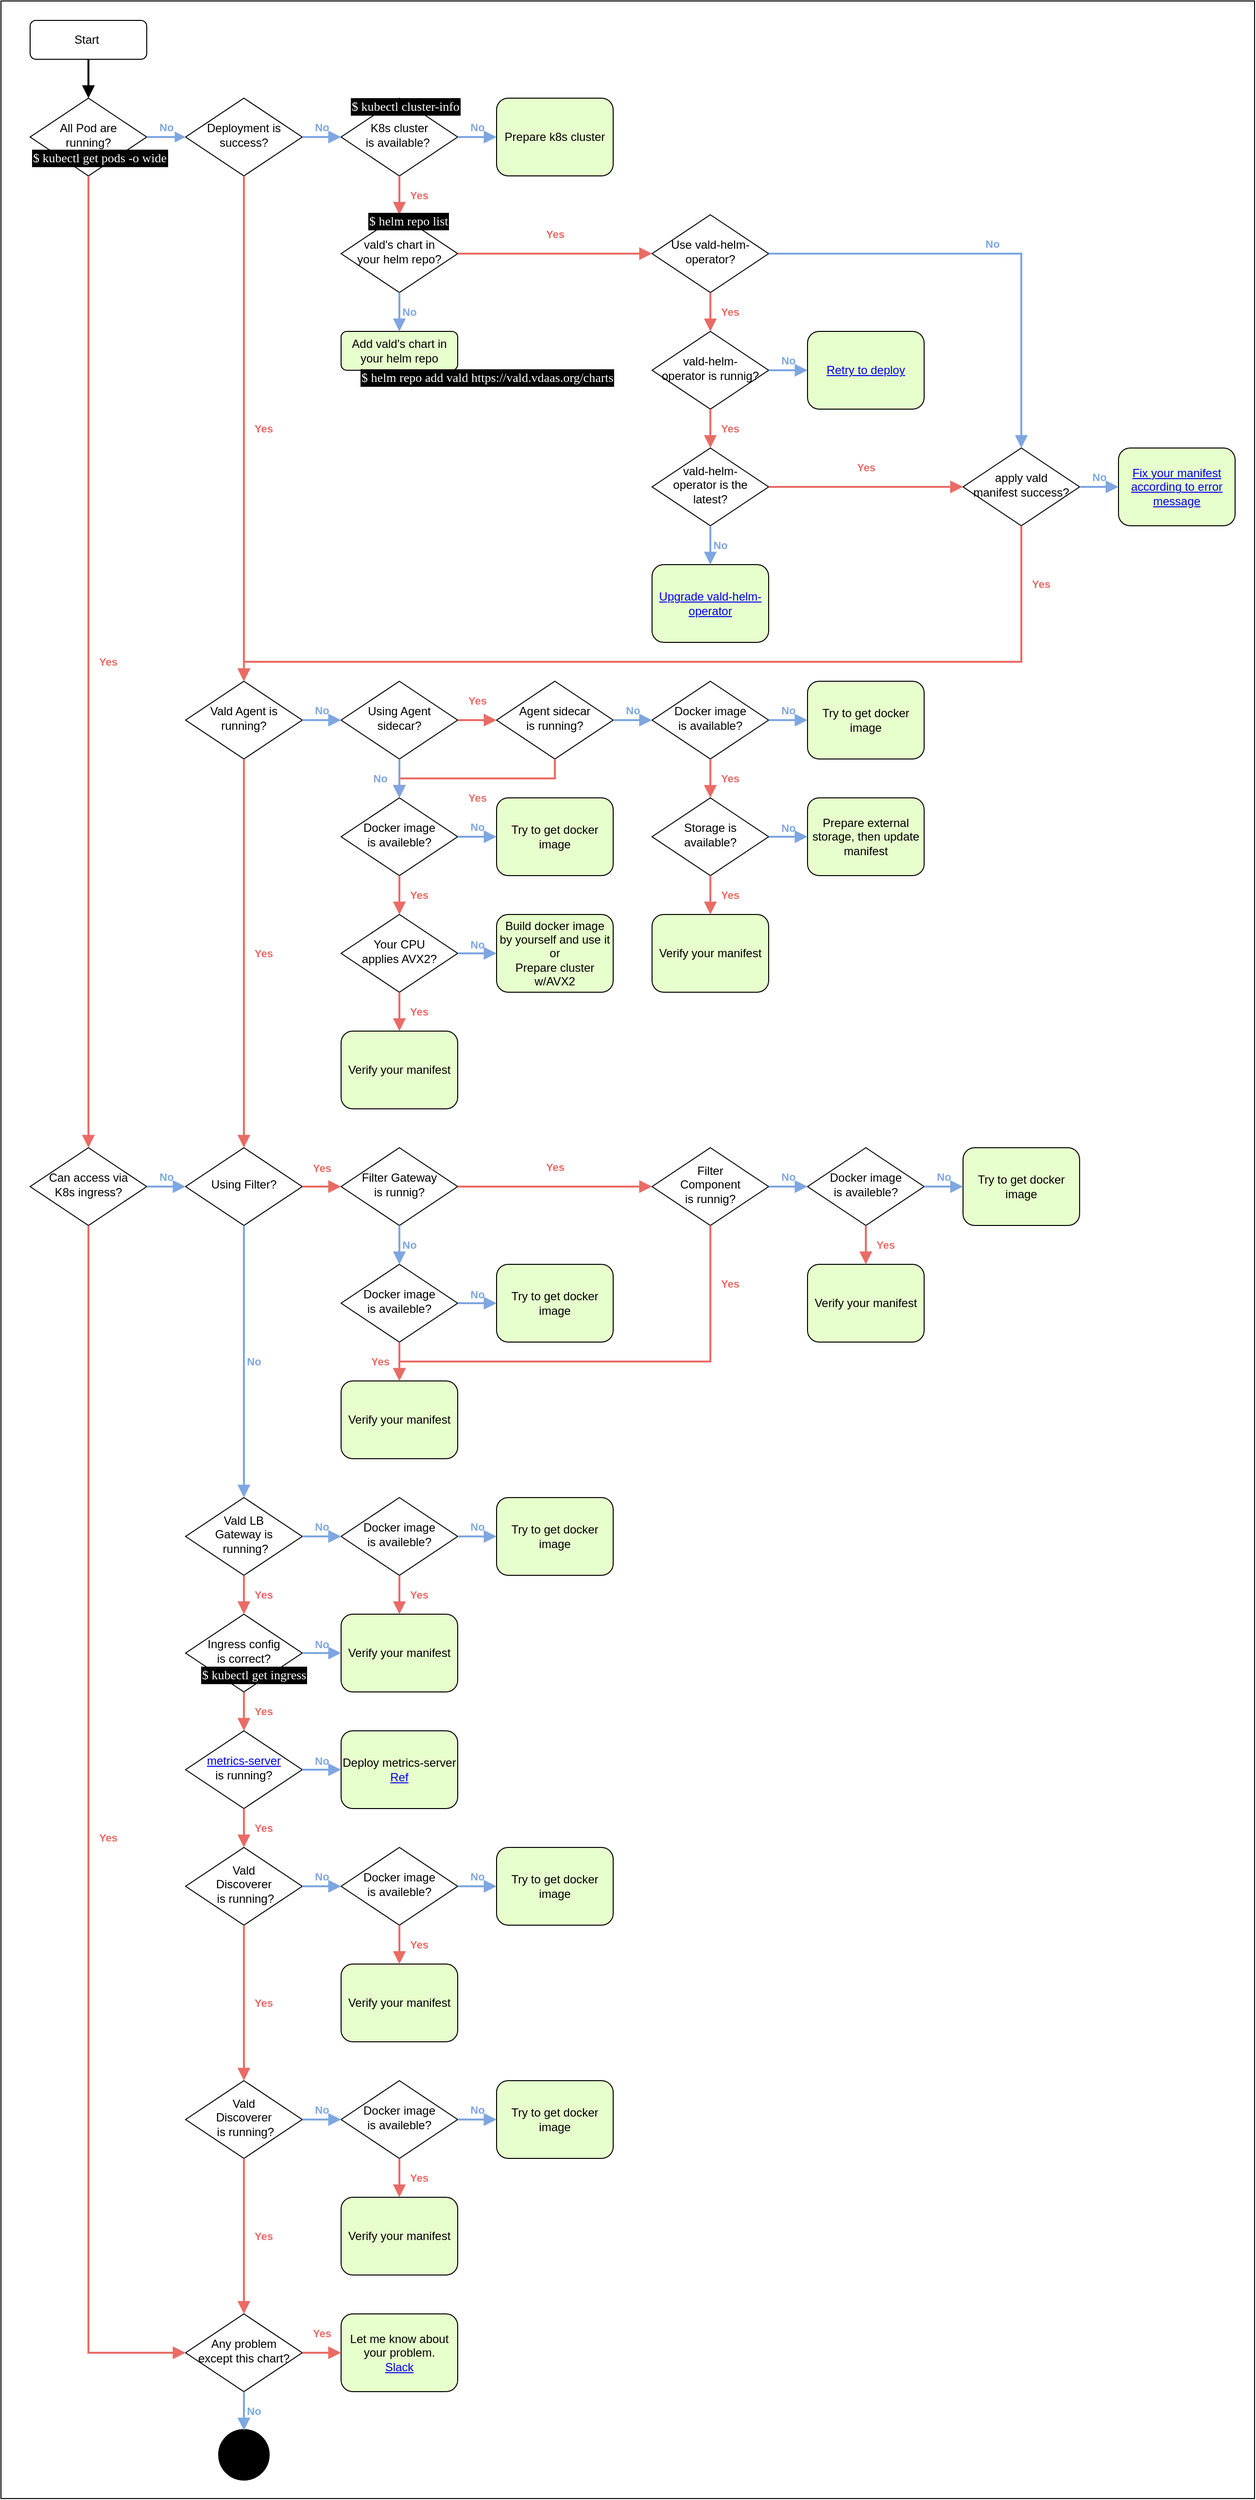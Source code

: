 <mxfile version="19.0.0" type="device"><diagram id="C5RBs43oDa-KdzZeNtuy" name="main_chart"><mxGraphModel dx="2062" dy="1286" grid="1" gridSize="10" guides="1" tooltips="1" connect="1" arrows="1" fold="1" page="1" pageScale="1" pageWidth="827" pageHeight="1169" math="0" shadow="0"><root><mxCell id="WIyWlLk6GJQsqaUBKTNV-0"/><mxCell id="WIyWlLk6GJQsqaUBKTNV-1" parent="WIyWlLk6GJQsqaUBKTNV-0"/><mxCell id="Oik3OoLT3sG9LM39edzZ-0" value="" style="rounded=0;html=1;fontColor=#FFFFFF;" parent="WIyWlLk6GJQsqaUBKTNV-1" vertex="1"><mxGeometry x="10" y="60" width="1290" height="2570" as="geometry"/></mxCell><mxCell id="WIyWlLk6GJQsqaUBKTNV-2" value="" style="rounded=0;html=1;jettySize=auto;orthogonalLoop=1;fontSize=11;endArrow=block;endFill=1;endSize=8;strokeWidth=2;shadow=0;labelBackgroundColor=none;edgeStyle=orthogonalEdgeStyle;" parent="WIyWlLk6GJQsqaUBKTNV-1" source="WIyWlLk6GJQsqaUBKTNV-3" target="WIyWlLk6GJQsqaUBKTNV-6" edge="1"><mxGeometry relative="1" as="geometry"/></mxCell><mxCell id="WIyWlLk6GJQsqaUBKTNV-3" value="Start&amp;nbsp;" style="rounded=1;whiteSpace=wrap;html=1;fontSize=12;glass=0;strokeWidth=1;shadow=0;" parent="WIyWlLk6GJQsqaUBKTNV-1" vertex="1"><mxGeometry x="40" y="80" width="120" height="40" as="geometry"/></mxCell><mxCell id="WIyWlLk6GJQsqaUBKTNV-6" value="All Pod are &lt;br&gt;running?" style="rhombus;whiteSpace=wrap;html=1;shadow=0;fontFamily=Helvetica;fontSize=12;align=center;strokeWidth=1;spacing=6;spacingTop=-4;" parent="WIyWlLk6GJQsqaUBKTNV-1" vertex="1"><mxGeometry x="40" y="160" width="120" height="80" as="geometry"/></mxCell><mxCell id="WIyWlLk6GJQsqaUBKTNV-10" value="Can access via&lt;br&gt;K8s ingress?" style="rhombus;whiteSpace=wrap;html=1;shadow=0;fontFamily=Helvetica;fontSize=12;align=center;strokeWidth=1;spacing=6;spacingTop=-4;" parent="WIyWlLk6GJQsqaUBKTNV-1" vertex="1"><mxGeometry x="40" y="1240" width="120" height="80" as="geometry"/></mxCell><mxCell id="qiz_Zf8BmUbMZTYlzi42-1" value="Deployment is success?" style="rhombus;whiteSpace=wrap;html=1;shadow=0;fontFamily=Helvetica;fontSize=12;align=center;strokeWidth=1;spacing=6;spacingTop=-4;" parent="WIyWlLk6GJQsqaUBKTNV-1" vertex="1"><mxGeometry x="200" y="160" width="120" height="80" as="geometry"/></mxCell><mxCell id="qiz_Zf8BmUbMZTYlzi42-4" value="No" style="edgeStyle=orthogonalEdgeStyle;rounded=0;html=1;jettySize=auto;orthogonalLoop=1;fontSize=11;endArrow=block;endFill=1;strokeWidth=2;shadow=0;labelBackgroundColor=none;exitX=1;exitY=0.5;exitDx=0;exitDy=0;entryX=0;entryY=0.5;entryDx=0;entryDy=0;strokeColor=#7EA6E0;fontColor=#7EA6E0;fontStyle=1" parent="WIyWlLk6GJQsqaUBKTNV-1" source="WIyWlLk6GJQsqaUBKTNV-6" target="qiz_Zf8BmUbMZTYlzi42-1" edge="1"><mxGeometry y="10" relative="1" as="geometry"><mxPoint as="offset"/><mxPoint x="170" y="330" as="sourcePoint"/><mxPoint x="200" y="210" as="targetPoint"/><Array as="points"/></mxGeometry></mxCell><mxCell id="qiz_Zf8BmUbMZTYlzi42-5" value="K8s cluster&lt;br&gt;is available?&amp;nbsp;" style="rhombus;whiteSpace=wrap;html=1;shadow=0;fontFamily=Helvetica;fontSize=12;align=center;strokeWidth=1;spacing=6;spacingTop=-4;" parent="WIyWlLk6GJQsqaUBKTNV-1" vertex="1"><mxGeometry x="360" y="160" width="120" height="80" as="geometry"/></mxCell><mxCell id="qiz_Zf8BmUbMZTYlzi42-6" value="No" style="edgeStyle=orthogonalEdgeStyle;rounded=0;html=1;jettySize=auto;orthogonalLoop=1;fontSize=11;endArrow=block;endFill=1;endSize=8;strokeWidth=2;shadow=0;labelBackgroundColor=none;exitX=1;exitY=0.5;exitDx=0;exitDy=0;strokeColor=#7EA6E0;fontStyle=1;fontColor=#7EA6E0;entryX=0;entryY=0.5;entryDx=0;entryDy=0;" parent="WIyWlLk6GJQsqaUBKTNV-1" source="qiz_Zf8BmUbMZTYlzi42-1" target="qiz_Zf8BmUbMZTYlzi42-5" edge="1"><mxGeometry y="10" relative="1" as="geometry"><mxPoint as="offset"/><mxPoint x="330" y="90" as="sourcePoint"/><mxPoint x="500" y="100" as="targetPoint"/></mxGeometry></mxCell><mxCell id="qiz_Zf8BmUbMZTYlzi42-7" value="No" style="edgeStyle=orthogonalEdgeStyle;rounded=0;html=1;jettySize=auto;orthogonalLoop=1;fontSize=11;endArrow=block;endFill=1;endSize=8;strokeWidth=2;shadow=0;labelBackgroundColor=none;exitX=1;exitY=0.5;exitDx=0;exitDy=0;entryX=0;entryY=0.5;entryDx=0;entryDy=0;strokeColor=#7EA6E0;fontStyle=1;fontColor=#7EA6E0;" parent="WIyWlLk6GJQsqaUBKTNV-1" source="qiz_Zf8BmUbMZTYlzi42-5" target="qiz_Zf8BmUbMZTYlzi42-8" edge="1"><mxGeometry y="10" relative="1" as="geometry"><mxPoint as="offset"/><mxPoint x="330" y="220" as="sourcePoint"/><mxPoint x="520" y="210" as="targetPoint"/></mxGeometry></mxCell><mxCell id="qiz_Zf8BmUbMZTYlzi42-8" value="Prepare k8s cluster" style="rounded=1;whiteSpace=wrap;html=1;fontSize=12;glass=0;strokeWidth=1;shadow=0;fillColor=#E6FFCC;" parent="WIyWlLk6GJQsqaUBKTNV-1" vertex="1"><mxGeometry x="520" y="160" width="120" height="80" as="geometry"/></mxCell><mxCell id="qiz_Zf8BmUbMZTYlzi42-11" value="vald's chart in&lt;br&gt;your helm repo?" style="rhombus;whiteSpace=wrap;html=1;shadow=0;fontFamily=Helvetica;fontSize=12;align=center;strokeWidth=1;spacing=6;spacingTop=-4;" parent="WIyWlLk6GJQsqaUBKTNV-1" vertex="1"><mxGeometry x="360" y="280" width="120" height="80" as="geometry"/></mxCell><mxCell id="qiz_Zf8BmUbMZTYlzi42-12" value="Yes" style="rounded=0;html=1;jettySize=auto;orthogonalLoop=1;fontSize=11;endArrow=block;endFill=1;endSize=8;strokeWidth=2;shadow=0;labelBackgroundColor=none;edgeStyle=orthogonalEdgeStyle;fontStyle=1;fontColor=#EA6B66;strokeColor=#EA6B66;exitX=0.5;exitY=1;exitDx=0;exitDy=0;entryX=0.5;entryY=0;entryDx=0;entryDy=0;" parent="WIyWlLk6GJQsqaUBKTNV-1" source="qiz_Zf8BmUbMZTYlzi42-5" target="qiz_Zf8BmUbMZTYlzi42-11" edge="1"><mxGeometry y="20" relative="1" as="geometry"><mxPoint as="offset"/><mxPoint x="110" y="260" as="sourcePoint"/><mxPoint x="110" y="300" as="targetPoint"/></mxGeometry></mxCell><mxCell id="qiz_Zf8BmUbMZTYlzi42-13" value="Add vald's chart in your helm repo" style="rounded=1;whiteSpace=wrap;html=1;fontSize=12;glass=0;strokeWidth=1;shadow=0;fillColor=#E6FFCC;" parent="WIyWlLk6GJQsqaUBKTNV-1" vertex="1"><mxGeometry x="360" y="400" width="120" height="40" as="geometry"/></mxCell><mxCell id="qiz_Zf8BmUbMZTYlzi42-14" value="No" style="edgeStyle=orthogonalEdgeStyle;rounded=0;html=1;jettySize=auto;orthogonalLoop=1;fontSize=11;endArrow=block;endFill=1;endSize=8;strokeWidth=2;shadow=0;labelBackgroundColor=none;exitX=0.5;exitY=1;exitDx=0;exitDy=0;entryX=0.5;entryY=0;entryDx=0;entryDy=0;strokeColor=#7EA6E0;fontStyle=1;fontColor=#7EA6E0;" parent="WIyWlLk6GJQsqaUBKTNV-1" source="qiz_Zf8BmUbMZTYlzi42-11" target="qiz_Zf8BmUbMZTYlzi42-13" edge="1"><mxGeometry y="10" relative="1" as="geometry"><mxPoint as="offset"/><mxPoint x="490" y="220" as="sourcePoint"/><mxPoint x="530" y="220" as="targetPoint"/></mxGeometry></mxCell><mxCell id="qiz_Zf8BmUbMZTYlzi42-18" value="$ kubectl cluster-info" style="shape=image;verticalAlign=bottom;verticalLabelPosition=middle;labelBackgroundColor=#000000;imageAspect=0;aspect=fixed;image=https://cdn1.iconfinder.com/data/icons/ionicons-sharp-vol-2/512/terminal-sharp-128.png;fontFamily=Lucida Console;fontColor=#FFFFFF;fillColor=#000000;align=left;labelPosition=right;labelBorderColor=default;textDirection=ltr;fontSize=13;html=1;" parent="WIyWlLk6GJQsqaUBKTNV-1" vertex="1"><mxGeometry x="350" y="162" width="18" height="18" as="geometry"/></mxCell><mxCell id="qiz_Zf8BmUbMZTYlzi42-19" value="$ helm repo list" style="shape=image;verticalAlign=bottom;verticalLabelPosition=middle;labelBackgroundColor=#000000;imageAspect=0;aspect=fixed;image=https://cdn1.iconfinder.com/data/icons/ionicons-sharp-vol-2/512/terminal-sharp-128.png;fontFamily=Lucida Console;fontColor=#FFFFFF;fillColor=#000000;align=left;labelPosition=right;labelBorderColor=default;textDirection=ltr;fontSize=13;html=1;" parent="WIyWlLk6GJQsqaUBKTNV-1" vertex="1"><mxGeometry x="368" y="280" width="18" height="18" as="geometry"/></mxCell><mxCell id="qiz_Zf8BmUbMZTYlzi42-20" value="$ helm repo add vald https://vald.vdaas.org/charts" style="shape=image;verticalAlign=bottom;verticalLabelPosition=middle;labelBackgroundColor=#000000;imageAspect=0;aspect=fixed;image=https://cdn1.iconfinder.com/data/icons/ionicons-sharp-vol-2/512/terminal-sharp-128.png;fontFamily=Lucida Console;fontColor=#FFFFFF;fillColor=#000000;align=left;labelPosition=right;labelBorderColor=default;textDirection=ltr;fontSize=13;html=1;" parent="WIyWlLk6GJQsqaUBKTNV-1" vertex="1"><mxGeometry x="360" y="441" width="18" height="18" as="geometry"/></mxCell><mxCell id="qiz_Zf8BmUbMZTYlzi42-21" value="Use vald-helm-operator?" style="rhombus;whiteSpace=wrap;html=1;shadow=0;fontFamily=Helvetica;fontSize=12;align=center;strokeWidth=1;spacing=6;spacingTop=-4;" parent="WIyWlLk6GJQsqaUBKTNV-1" vertex="1"><mxGeometry x="680" y="280" width="120" height="80" as="geometry"/></mxCell><mxCell id="qiz_Zf8BmUbMZTYlzi42-22" value="Yes" style="rounded=0;html=1;jettySize=auto;orthogonalLoop=1;fontSize=11;endArrow=block;endFill=1;endSize=8;strokeWidth=2;shadow=0;labelBackgroundColor=none;edgeStyle=orthogonalEdgeStyle;fontStyle=1;fontColor=#EA6B66;strokeColor=#EA6B66;exitX=1;exitY=0.5;exitDx=0;exitDy=0;entryX=0;entryY=0.5;entryDx=0;entryDy=0;" parent="WIyWlLk6GJQsqaUBKTNV-1" source="qiz_Zf8BmUbMZTYlzi42-11" target="qiz_Zf8BmUbMZTYlzi42-21" edge="1"><mxGeometry y="20" relative="1" as="geometry"><mxPoint as="offset"/><mxPoint x="430" y="260" as="sourcePoint"/><mxPoint x="430" y="300" as="targetPoint"/></mxGeometry></mxCell><mxCell id="qiz_Zf8BmUbMZTYlzi42-23" value="apply vald &lt;br&gt;manifest success?" style="rhombus;whiteSpace=wrap;html=1;shadow=0;fontFamily=Helvetica;fontSize=12;align=center;strokeWidth=1;spacing=6;spacingTop=-4;" parent="WIyWlLk6GJQsqaUBKTNV-1" vertex="1"><mxGeometry x="1000" y="520" width="120" height="80" as="geometry"/></mxCell><mxCell id="qiz_Zf8BmUbMZTYlzi42-24" value="&lt;a href=&quot;https://github.com/vdaas/vald/tree/master/charts/vald#vald&quot;&gt;Fix your manifest according to error message&lt;/a&gt;" style="rounded=1;whiteSpace=wrap;html=1;fontSize=12;glass=0;strokeWidth=1;shadow=0;fillColor=#E6FFCC;" parent="WIyWlLk6GJQsqaUBKTNV-1" vertex="1"><mxGeometry x="1160" y="520" width="120" height="80" as="geometry"/></mxCell><mxCell id="qiz_Zf8BmUbMZTYlzi42-25" value="vald-helm-&lt;br&gt;operator is runnig?" style="rhombus;whiteSpace=wrap;html=1;shadow=0;fontFamily=Helvetica;fontSize=12;align=center;strokeWidth=1;spacing=6;spacingTop=-4;" parent="WIyWlLk6GJQsqaUBKTNV-1" vertex="1"><mxGeometry x="680" y="400" width="120" height="80" as="geometry"/></mxCell><mxCell id="qiz_Zf8BmUbMZTYlzi42-27" value="vald-helm-&lt;br&gt;operator is the latest?" style="rhombus;whiteSpace=wrap;html=1;shadow=0;fontFamily=Helvetica;fontSize=12;align=center;strokeWidth=1;spacing=6;spacingTop=-4;" parent="WIyWlLk6GJQsqaUBKTNV-1" vertex="1"><mxGeometry x="680" y="520" width="120" height="80" as="geometry"/></mxCell><mxCell id="qiz_Zf8BmUbMZTYlzi42-29" value="Yes" style="rounded=0;html=1;jettySize=auto;orthogonalLoop=1;fontSize=11;endArrow=block;endFill=1;endSize=8;strokeWidth=2;shadow=0;labelBackgroundColor=none;edgeStyle=orthogonalEdgeStyle;fontStyle=1;fontColor=#EA6B66;strokeColor=#EA6B66;exitX=0.5;exitY=1;exitDx=0;exitDy=0;entryX=0.5;entryY=0;entryDx=0;entryDy=0;" parent="WIyWlLk6GJQsqaUBKTNV-1" source="qiz_Zf8BmUbMZTYlzi42-21" target="qiz_Zf8BmUbMZTYlzi42-25" edge="1"><mxGeometry y="20" relative="1" as="geometry"><mxPoint as="offset"/><mxPoint x="1240" y="290" as="sourcePoint"/><mxPoint x="690" y="330" as="targetPoint"/></mxGeometry></mxCell><mxCell id="qiz_Zf8BmUbMZTYlzi42-30" value="Yes" style="rounded=0;html=1;jettySize=auto;orthogonalLoop=1;fontSize=11;endArrow=block;endFill=1;endSize=8;strokeWidth=2;shadow=0;labelBackgroundColor=none;edgeStyle=orthogonalEdgeStyle;fontStyle=1;fontColor=#EA6B66;strokeColor=#EA6B66;exitX=0.5;exitY=1;exitDx=0;exitDy=0;" parent="WIyWlLk6GJQsqaUBKTNV-1" source="qiz_Zf8BmUbMZTYlzi42-25" target="qiz_Zf8BmUbMZTYlzi42-27" edge="1"><mxGeometry y="20" relative="1" as="geometry"><mxPoint as="offset"/><mxPoint x="750" y="370" as="sourcePoint"/><mxPoint x="750" y="410" as="targetPoint"/></mxGeometry></mxCell><mxCell id="qiz_Zf8BmUbMZTYlzi42-31" value="No" style="edgeStyle=orthogonalEdgeStyle;rounded=0;html=1;jettySize=auto;orthogonalLoop=1;fontSize=11;endArrow=block;endFill=1;endSize=8;strokeWidth=2;shadow=0;labelBackgroundColor=none;strokeColor=#7EA6E0;fontStyle=1;fontColor=#7EA6E0;exitX=1;exitY=0.5;exitDx=0;exitDy=0;" parent="WIyWlLk6GJQsqaUBKTNV-1" source="qiz_Zf8BmUbMZTYlzi42-21" target="qiz_Zf8BmUbMZTYlzi42-23" edge="1"><mxGeometry y="10" relative="1" as="geometry"><mxPoint as="offset"/><mxPoint x="1260" y="290" as="sourcePoint"/><mxPoint x="370" y="330" as="targetPoint"/></mxGeometry></mxCell><mxCell id="qiz_Zf8BmUbMZTYlzi42-34" value="No" style="edgeStyle=orthogonalEdgeStyle;rounded=0;html=1;jettySize=auto;orthogonalLoop=1;fontSize=11;endArrow=block;endFill=1;endSize=8;strokeWidth=2;shadow=0;labelBackgroundColor=none;exitX=1;exitY=0.5;exitDx=0;exitDy=0;strokeColor=#7EA6E0;fontStyle=1;fontColor=#7EA6E0;entryX=0;entryY=0.5;entryDx=0;entryDy=0;" parent="WIyWlLk6GJQsqaUBKTNV-1" source="qiz_Zf8BmUbMZTYlzi42-23" target="qiz_Zf8BmUbMZTYlzi42-24" edge="1"><mxGeometry y="10" relative="1" as="geometry"><mxPoint as="offset"/><mxPoint x="1270" y="440" as="sourcePoint"/><mxPoint x="1310" y="440" as="targetPoint"/></mxGeometry></mxCell><mxCell id="qiz_Zf8BmUbMZTYlzi42-35" value="&lt;a href=&quot;https://github.com/vdaas/vald/tree/master/charts/vald-helm-operator#install&quot;&gt;Retry to deploy&lt;/a&gt;" style="rounded=1;whiteSpace=wrap;html=1;fontSize=12;glass=0;strokeWidth=1;shadow=0;fillColor=#E6FFCC;" parent="WIyWlLk6GJQsqaUBKTNV-1" vertex="1"><mxGeometry x="840" y="400" width="120" height="80" as="geometry"/></mxCell><mxCell id="qiz_Zf8BmUbMZTYlzi42-36" value="No" style="edgeStyle=orthogonalEdgeStyle;rounded=0;html=1;jettySize=auto;orthogonalLoop=1;fontSize=11;endArrow=block;endFill=1;endSize=8;strokeWidth=2;shadow=0;labelBackgroundColor=none;exitX=1;exitY=0.5;exitDx=0;exitDy=0;strokeColor=#7EA6E0;fontStyle=1;fontColor=#7EA6E0;entryX=0;entryY=0.5;entryDx=0;entryDy=0;" parent="WIyWlLk6GJQsqaUBKTNV-1" source="qiz_Zf8BmUbMZTYlzi42-25" target="qiz_Zf8BmUbMZTYlzi42-35" edge="1"><mxGeometry y="10" relative="1" as="geometry"><mxPoint as="offset"/><mxPoint x="810" y="330" as="sourcePoint"/><mxPoint x="840" y="440" as="targetPoint"/></mxGeometry></mxCell><mxCell id="qiz_Zf8BmUbMZTYlzi42-37" value="&lt;a href=&quot;https://github.com/vdaas/vald/tree/master/charts/vald-helm-operator#upgrading-the-version&quot;&gt;Upgrade vald-helm-operator&lt;/a&gt;" style="rounded=1;whiteSpace=wrap;html=1;fontSize=12;glass=0;strokeWidth=1;shadow=0;fillColor=#E6FFCC;" parent="WIyWlLk6GJQsqaUBKTNV-1" vertex="1"><mxGeometry x="680" y="640" width="120" height="80" as="geometry"/></mxCell><mxCell id="qiz_Zf8BmUbMZTYlzi42-38" value="No" style="edgeStyle=orthogonalEdgeStyle;rounded=0;html=1;jettySize=auto;orthogonalLoop=1;fontSize=11;endArrow=block;endFill=1;endSize=8;strokeWidth=2;shadow=0;labelBackgroundColor=none;exitX=0.5;exitY=1;exitDx=0;exitDy=0;strokeColor=#7EA6E0;fontStyle=1;fontColor=#7EA6E0;entryX=0.5;entryY=0;entryDx=0;entryDy=0;" parent="WIyWlLk6GJQsqaUBKTNV-1" source="qiz_Zf8BmUbMZTYlzi42-27" target="qiz_Zf8BmUbMZTYlzi42-37" edge="1"><mxGeometry y="10" relative="1" as="geometry"><mxPoint as="offset"/><mxPoint x="810" y="450" as="sourcePoint"/><mxPoint x="850" y="450" as="targetPoint"/></mxGeometry></mxCell><mxCell id="qiz_Zf8BmUbMZTYlzi42-40" value="Yes" style="rounded=0;html=1;jettySize=auto;orthogonalLoop=1;fontSize=11;endArrow=block;endFill=1;endSize=8;strokeWidth=2;shadow=0;labelBackgroundColor=none;edgeStyle=orthogonalEdgeStyle;fontStyle=1;fontColor=#EA6B66;strokeColor=#EA6B66;exitX=1;exitY=0.5;exitDx=0;exitDy=0;entryX=0;entryY=0.5;entryDx=0;entryDy=0;" parent="WIyWlLk6GJQsqaUBKTNV-1" source="qiz_Zf8BmUbMZTYlzi42-27" target="qiz_Zf8BmUbMZTYlzi42-23" edge="1"><mxGeometry y="20" relative="1" as="geometry"><mxPoint as="offset"/><mxPoint x="750" y="490" as="sourcePoint"/><mxPoint x="750" y="530.0" as="targetPoint"/></mxGeometry></mxCell><mxCell id="qiz_Zf8BmUbMZTYlzi42-41" value="Vald Agent is running?" style="rhombus;whiteSpace=wrap;html=1;shadow=0;fontFamily=Helvetica;fontSize=12;align=center;strokeWidth=1;spacing=6;spacingTop=-4;" parent="WIyWlLk6GJQsqaUBKTNV-1" vertex="1"><mxGeometry x="200" y="760" width="120" height="80" as="geometry"/></mxCell><mxCell id="qiz_Zf8BmUbMZTYlzi42-42" value="Yes" style="rounded=0;html=1;jettySize=auto;orthogonalLoop=1;fontSize=11;endArrow=block;endFill=1;endSize=8;strokeWidth=2;shadow=0;labelBackgroundColor=none;edgeStyle=orthogonalEdgeStyle;fontStyle=1;fontColor=#EA6B66;strokeColor=#EA6B66;exitX=0.5;exitY=1;exitDx=0;exitDy=0;entryX=0.5;entryY=0;entryDx=0;entryDy=0;" parent="WIyWlLk6GJQsqaUBKTNV-1" source="qiz_Zf8BmUbMZTYlzi42-1" target="qiz_Zf8BmUbMZTYlzi42-41" edge="1"><mxGeometry y="20" relative="1" as="geometry"><mxPoint as="offset"/><mxPoint x="430" y="250" as="sourcePoint"/><mxPoint x="430" y="290" as="targetPoint"/></mxGeometry></mxCell><mxCell id="qiz_Zf8BmUbMZTYlzi42-43" value="Using Agent sidecar?" style="rhombus;whiteSpace=wrap;html=1;shadow=0;fontFamily=Helvetica;fontSize=12;align=center;strokeWidth=1;spacing=6;spacingTop=-4;" parent="WIyWlLk6GJQsqaUBKTNV-1" vertex="1"><mxGeometry x="360" y="760" width="120" height="80" as="geometry"/></mxCell><mxCell id="qiz_Zf8BmUbMZTYlzi42-44" value="Agent sidecar&lt;br&gt;is running?" style="rhombus;whiteSpace=wrap;html=1;shadow=0;fontFamily=Helvetica;fontSize=12;align=center;strokeWidth=1;spacing=6;spacingTop=-4;" parent="WIyWlLk6GJQsqaUBKTNV-1" vertex="1"><mxGeometry x="520" y="760" width="120" height="80" as="geometry"/></mxCell><mxCell id="qiz_Zf8BmUbMZTYlzi42-45" value="Docker image&lt;br&gt;is available?" style="rhombus;whiteSpace=wrap;html=1;shadow=0;fontFamily=Helvetica;fontSize=12;align=center;strokeWidth=1;spacing=6;spacingTop=-4;" parent="WIyWlLk6GJQsqaUBKTNV-1" vertex="1"><mxGeometry x="680" y="760" width="120" height="80" as="geometry"/></mxCell><mxCell id="qiz_Zf8BmUbMZTYlzi42-46" value="Storage is available?" style="rhombus;whiteSpace=wrap;html=1;shadow=0;fontFamily=Helvetica;fontSize=12;align=center;strokeWidth=1;spacing=6;spacingTop=-4;" parent="WIyWlLk6GJQsqaUBKTNV-1" vertex="1"><mxGeometry x="680" y="880" width="120" height="80" as="geometry"/></mxCell><mxCell id="qiz_Zf8BmUbMZTYlzi42-47" value="Prepare external storage, then update manifest" style="rounded=1;whiteSpace=wrap;html=1;fontSize=12;glass=0;strokeWidth=1;shadow=0;fillColor=#E6FFCC;" parent="WIyWlLk6GJQsqaUBKTNV-1" vertex="1"><mxGeometry x="840" y="880" width="120" height="80" as="geometry"/></mxCell><mxCell id="qiz_Zf8BmUbMZTYlzi42-48" value="Verify your manifest" style="rounded=1;whiteSpace=wrap;html=1;fontSize=12;glass=0;strokeWidth=1;shadow=0;fillColor=#E6FFCC;" parent="WIyWlLk6GJQsqaUBKTNV-1" vertex="1"><mxGeometry x="680" y="1000" width="120" height="80" as="geometry"/></mxCell><mxCell id="qiz_Zf8BmUbMZTYlzi42-49" value="Yes" style="rounded=0;html=1;jettySize=auto;orthogonalLoop=1;fontSize=11;endArrow=block;endFill=1;endSize=8;strokeWidth=2;shadow=0;labelBackgroundColor=none;edgeStyle=orthogonalEdgeStyle;fontStyle=1;fontColor=#EA6B66;strokeColor=#EA6B66;exitX=1;exitY=0.5;exitDx=0;exitDy=0;entryX=0;entryY=0.5;entryDx=0;entryDy=0;" parent="WIyWlLk6GJQsqaUBKTNV-1" source="qiz_Zf8BmUbMZTYlzi42-43" target="qiz_Zf8BmUbMZTYlzi42-44" edge="1"><mxGeometry y="20" relative="1" as="geometry"><mxPoint as="offset"/><mxPoint x="810" y="610" as="sourcePoint"/><mxPoint x="1010" y="610" as="targetPoint"/></mxGeometry></mxCell><mxCell id="qiz_Zf8BmUbMZTYlzi42-51" value="No" style="edgeStyle=orthogonalEdgeStyle;rounded=0;html=1;jettySize=auto;orthogonalLoop=1;fontSize=11;endArrow=block;endFill=1;endSize=8;strokeWidth=2;shadow=0;labelBackgroundColor=none;exitX=1;exitY=0.5;exitDx=0;exitDy=0;strokeColor=#7EA6E0;fontStyle=1;fontColor=#7EA6E0;" parent="WIyWlLk6GJQsqaUBKTNV-1" source="qiz_Zf8BmUbMZTYlzi42-41" target="qiz_Zf8BmUbMZTYlzi42-43" edge="1"><mxGeometry y="10" relative="1" as="geometry"><mxPoint as="offset"/><mxPoint x="1130" y="610" as="sourcePoint"/><mxPoint x="1170" y="610" as="targetPoint"/></mxGeometry></mxCell><mxCell id="qiz_Zf8BmUbMZTYlzi42-52" value="Docker image&lt;br&gt;is availeble?" style="rhombus;whiteSpace=wrap;html=1;shadow=0;fontFamily=Helvetica;fontSize=12;align=center;strokeWidth=1;spacing=6;spacingTop=-4;" parent="WIyWlLk6GJQsqaUBKTNV-1" vertex="1"><mxGeometry x="360" y="880" width="120" height="80" as="geometry"/></mxCell><mxCell id="qiz_Zf8BmUbMZTYlzi42-53" value="Try to get docker image" style="rounded=1;whiteSpace=wrap;html=1;fontSize=12;glass=0;strokeWidth=1;shadow=0;fillColor=#E6FFCC;" parent="WIyWlLk6GJQsqaUBKTNV-1" vertex="1"><mxGeometry x="840" y="760" width="120" height="80" as="geometry"/></mxCell><mxCell id="qiz_Zf8BmUbMZTYlzi42-54" value="Try to get docker image" style="rounded=1;whiteSpace=wrap;html=1;fontSize=12;glass=0;strokeWidth=1;shadow=0;fillColor=#E6FFCC;" parent="WIyWlLk6GJQsqaUBKTNV-1" vertex="1"><mxGeometry x="520" y="880" width="120" height="80" as="geometry"/></mxCell><mxCell id="qiz_Zf8BmUbMZTYlzi42-55" value="No" style="edgeStyle=orthogonalEdgeStyle;rounded=0;html=1;jettySize=auto;orthogonalLoop=1;fontSize=11;endArrow=block;endFill=1;endSize=8;strokeWidth=2;shadow=0;labelBackgroundColor=none;exitX=1;exitY=0.5;exitDx=0;exitDy=0;strokeColor=#7EA6E0;fontStyle=1;fontColor=#7EA6E0;" parent="WIyWlLk6GJQsqaUBKTNV-1" source="qiz_Zf8BmUbMZTYlzi42-44" target="qiz_Zf8BmUbMZTYlzi42-45" edge="1"><mxGeometry y="10" relative="1" as="geometry"><mxPoint as="offset"/><mxPoint x="330" y="810.0" as="sourcePoint"/><mxPoint x="370" y="810.0" as="targetPoint"/></mxGeometry></mxCell><mxCell id="qiz_Zf8BmUbMZTYlzi42-56" value="No" style="edgeStyle=orthogonalEdgeStyle;rounded=0;html=1;jettySize=auto;orthogonalLoop=1;fontSize=11;endArrow=block;endFill=1;endSize=8;strokeWidth=2;shadow=0;labelBackgroundColor=none;exitX=1;exitY=0.5;exitDx=0;exitDy=0;strokeColor=#7EA6E0;fontStyle=1;fontColor=#7EA6E0;entryX=0;entryY=0.5;entryDx=0;entryDy=0;" parent="WIyWlLk6GJQsqaUBKTNV-1" source="qiz_Zf8BmUbMZTYlzi42-45" target="qiz_Zf8BmUbMZTYlzi42-53" edge="1"><mxGeometry y="10" relative="1" as="geometry"><mxPoint as="offset"/><mxPoint x="650" y="810.0" as="sourcePoint"/><mxPoint x="690" y="810.0" as="targetPoint"/></mxGeometry></mxCell><mxCell id="qiz_Zf8BmUbMZTYlzi42-57" value="Yes" style="rounded=0;html=1;jettySize=auto;orthogonalLoop=1;fontSize=11;endArrow=block;endFill=1;endSize=8;strokeWidth=2;shadow=0;labelBackgroundColor=none;edgeStyle=orthogonalEdgeStyle;fontStyle=1;fontColor=#EA6B66;strokeColor=#EA6B66;exitX=0.5;exitY=1;exitDx=0;exitDy=0;entryX=0.5;entryY=0;entryDx=0;entryDy=0;" parent="WIyWlLk6GJQsqaUBKTNV-1" source="qiz_Zf8BmUbMZTYlzi42-45" target="qiz_Zf8BmUbMZTYlzi42-46" edge="1"><mxGeometry y="20" relative="1" as="geometry"><mxPoint as="offset"/><mxPoint x="750" y="530" as="sourcePoint"/><mxPoint x="750" y="570" as="targetPoint"/></mxGeometry></mxCell><mxCell id="qiz_Zf8BmUbMZTYlzi42-58" value="No" style="edgeStyle=orthogonalEdgeStyle;rounded=0;html=1;jettySize=auto;orthogonalLoop=1;fontSize=11;endArrow=block;endFill=1;endSize=8;strokeWidth=2;shadow=0;labelBackgroundColor=none;exitX=1;exitY=0.5;exitDx=0;exitDy=0;strokeColor=#7EA6E0;fontStyle=1;fontColor=#7EA6E0;" parent="WIyWlLk6GJQsqaUBKTNV-1" source="qiz_Zf8BmUbMZTYlzi42-46" edge="1"><mxGeometry y="10" relative="1" as="geometry"><mxPoint as="offset"/><mxPoint x="810" y="810.0" as="sourcePoint"/><mxPoint x="840" y="920" as="targetPoint"/></mxGeometry></mxCell><mxCell id="qiz_Zf8BmUbMZTYlzi42-59" value="Yes" style="rounded=0;html=1;jettySize=auto;orthogonalLoop=1;fontSize=11;endArrow=block;endFill=1;endSize=8;strokeWidth=2;shadow=0;labelBackgroundColor=none;edgeStyle=orthogonalEdgeStyle;fontStyle=1;fontColor=#EA6B66;strokeColor=#EA6B66;exitX=0.5;exitY=1;exitDx=0;exitDy=0;entryX=0.5;entryY=0;entryDx=0;entryDy=0;" parent="WIyWlLk6GJQsqaUBKTNV-1" source="qiz_Zf8BmUbMZTYlzi42-46" target="qiz_Zf8BmUbMZTYlzi42-48" edge="1"><mxGeometry y="20" relative="1" as="geometry"><mxPoint as="offset"/><mxPoint x="750" y="850.0" as="sourcePoint"/><mxPoint x="750" y="890.0" as="targetPoint"/></mxGeometry></mxCell><mxCell id="qiz_Zf8BmUbMZTYlzi42-60" value="Yes" style="rounded=0;html=1;jettySize=auto;orthogonalLoop=1;fontSize=11;endArrow=block;endFill=1;endSize=8;strokeWidth=2;shadow=0;labelBackgroundColor=none;edgeStyle=orthogonalEdgeStyle;fontStyle=1;fontColor=#EA6B66;strokeColor=#EA6B66;exitX=0.5;exitY=1;exitDx=0;exitDy=0;entryX=0.5;entryY=0;entryDx=0;entryDy=0;" parent="WIyWlLk6GJQsqaUBKTNV-1" source="qiz_Zf8BmUbMZTYlzi42-44" target="qiz_Zf8BmUbMZTYlzi42-52" edge="1"><mxGeometry y="20" relative="1" as="geometry"><mxPoint as="offset"/><mxPoint x="490" y="810.0" as="sourcePoint"/><mxPoint x="530" y="810.0" as="targetPoint"/></mxGeometry></mxCell><mxCell id="qiz_Zf8BmUbMZTYlzi42-62" value="No" style="edgeStyle=orthogonalEdgeStyle;rounded=0;html=1;jettySize=auto;orthogonalLoop=1;fontSize=11;endArrow=block;endFill=1;endSize=8;strokeWidth=2;shadow=0;labelBackgroundColor=none;exitX=0.5;exitY=1;exitDx=0;exitDy=0;strokeColor=#7EA6E0;fontStyle=1;fontColor=#7EA6E0;entryX=0.5;entryY=0;entryDx=0;entryDy=0;" parent="WIyWlLk6GJQsqaUBKTNV-1" source="qiz_Zf8BmUbMZTYlzi42-43" target="qiz_Zf8BmUbMZTYlzi42-52" edge="1"><mxGeometry y="-20" relative="1" as="geometry"><mxPoint as="offset"/><mxPoint x="330" y="810.0" as="sourcePoint"/><mxPoint x="370" y="810.0" as="targetPoint"/></mxGeometry></mxCell><mxCell id="qiz_Zf8BmUbMZTYlzi42-63" value="No" style="edgeStyle=orthogonalEdgeStyle;rounded=0;html=1;jettySize=auto;orthogonalLoop=1;fontSize=11;endArrow=block;endFill=1;endSize=8;strokeWidth=2;shadow=0;labelBackgroundColor=none;strokeColor=#7EA6E0;fontStyle=1;fontColor=#7EA6E0;entryX=0;entryY=0.5;entryDx=0;entryDy=0;" parent="WIyWlLk6GJQsqaUBKTNV-1" source="qiz_Zf8BmUbMZTYlzi42-52" target="qiz_Zf8BmUbMZTYlzi42-54" edge="1"><mxGeometry y="10" relative="1" as="geometry"><mxPoint as="offset"/><mxPoint x="650" y="810.0" as="sourcePoint"/><mxPoint x="690" y="810.0" as="targetPoint"/></mxGeometry></mxCell><mxCell id="qiz_Zf8BmUbMZTYlzi42-64" value="Yes" style="rounded=0;html=1;jettySize=auto;orthogonalLoop=1;fontSize=11;endArrow=block;endFill=1;endSize=8;strokeWidth=2;shadow=0;labelBackgroundColor=none;edgeStyle=orthogonalEdgeStyle;fontStyle=1;fontColor=#EA6B66;strokeColor=#EA6B66;exitX=0.5;exitY=1;exitDx=0;exitDy=0;" parent="WIyWlLk6GJQsqaUBKTNV-1" source="qiz_Zf8BmUbMZTYlzi42-52" edge="1"><mxGeometry y="20" relative="1" as="geometry"><mxPoint as="offset"/><mxPoint x="590" y="850.0" as="sourcePoint"/><mxPoint x="420" y="1000" as="targetPoint"/></mxGeometry></mxCell><mxCell id="qiz_Zf8BmUbMZTYlzi42-65" value="Your CPU&lt;br&gt;applies AVX2?" style="rhombus;whiteSpace=wrap;html=1;shadow=0;fontFamily=Helvetica;fontSize=12;align=center;strokeWidth=1;spacing=6;spacingTop=-4;" parent="WIyWlLk6GJQsqaUBKTNV-1" vertex="1"><mxGeometry x="360" y="1000" width="120" height="80" as="geometry"/></mxCell><mxCell id="qiz_Zf8BmUbMZTYlzi42-66" value="Build docker image by yourself and use it&lt;br&gt;or&lt;br&gt;Prepare cluster w/AVX2" style="rounded=1;whiteSpace=wrap;html=1;fontSize=12;glass=0;strokeWidth=1;shadow=0;fillColor=#E6FFCC;" parent="WIyWlLk6GJQsqaUBKTNV-1" vertex="1"><mxGeometry x="520" y="1000" width="120" height="80" as="geometry"/></mxCell><mxCell id="qiz_Zf8BmUbMZTYlzi42-67" value="No" style="edgeStyle=orthogonalEdgeStyle;rounded=0;html=1;jettySize=auto;orthogonalLoop=1;fontSize=11;endArrow=block;endFill=1;endSize=8;strokeWidth=2;shadow=0;labelBackgroundColor=none;strokeColor=#7EA6E0;fontStyle=1;fontColor=#7EA6E0;exitX=1;exitY=0.5;exitDx=0;exitDy=0;" parent="WIyWlLk6GJQsqaUBKTNV-1" source="qiz_Zf8BmUbMZTYlzi42-65" edge="1"><mxGeometry y="10" relative="1" as="geometry"><mxPoint as="offset"/><mxPoint x="490" y="930.0" as="sourcePoint"/><mxPoint x="520" y="1040" as="targetPoint"/></mxGeometry></mxCell><mxCell id="qiz_Zf8BmUbMZTYlzi42-68" value="Yes" style="rounded=0;html=1;jettySize=auto;orthogonalLoop=1;fontSize=11;endArrow=block;endFill=1;endSize=8;strokeWidth=2;shadow=0;labelBackgroundColor=none;edgeStyle=orthogonalEdgeStyle;fontStyle=1;fontColor=#EA6B66;strokeColor=#EA6B66;exitX=0.5;exitY=1;exitDx=0;exitDy=0;entryX=0.5;entryY=0;entryDx=0;entryDy=0;" parent="WIyWlLk6GJQsqaUBKTNV-1" source="qiz_Zf8BmUbMZTYlzi42-65" target="qiz_Zf8BmUbMZTYlzi42-69" edge="1"><mxGeometry y="20" relative="1" as="geometry"><mxPoint as="offset"/><mxPoint x="430" y="970.0" as="sourcePoint"/><mxPoint x="420" y="1120" as="targetPoint"/></mxGeometry></mxCell><mxCell id="qiz_Zf8BmUbMZTYlzi42-69" value="Verify your manifest" style="rounded=1;whiteSpace=wrap;html=1;fontSize=12;glass=0;strokeWidth=1;shadow=0;fillColor=#E6FFCC;" parent="WIyWlLk6GJQsqaUBKTNV-1" vertex="1"><mxGeometry x="360" y="1120" width="120" height="80" as="geometry"/></mxCell><mxCell id="qiz_Zf8BmUbMZTYlzi42-70" value="Using Filter?" style="rhombus;whiteSpace=wrap;html=1;shadow=0;fontFamily=Helvetica;fontSize=12;align=center;strokeWidth=1;spacing=6;spacingTop=-4;" parent="WIyWlLk6GJQsqaUBKTNV-1" vertex="1"><mxGeometry x="200" y="1240" width="120" height="80" as="geometry"/></mxCell><mxCell id="qiz_Zf8BmUbMZTYlzi42-71" value="Yes" style="rounded=0;html=1;jettySize=auto;orthogonalLoop=1;fontSize=11;endArrow=block;endFill=1;endSize=8;strokeWidth=2;shadow=0;labelBackgroundColor=none;edgeStyle=orthogonalEdgeStyle;fontStyle=1;fontColor=#EA6B66;strokeColor=#EA6B66;exitX=0.5;exitY=1;exitDx=0;exitDy=0;entryX=0.5;entryY=0;entryDx=0;entryDy=0;" parent="WIyWlLk6GJQsqaUBKTNV-1" source="qiz_Zf8BmUbMZTYlzi42-41" target="qiz_Zf8BmUbMZTYlzi42-70" edge="1"><mxGeometry y="20" relative="1" as="geometry"><mxPoint as="offset"/><mxPoint x="270" y="290" as="sourcePoint"/><mxPoint x="270" y="770" as="targetPoint"/></mxGeometry></mxCell><mxCell id="qiz_Zf8BmUbMZTYlzi42-72" value="Filter Gateway&lt;br&gt;is runnig?" style="rhombus;whiteSpace=wrap;html=1;shadow=0;fontFamily=Helvetica;fontSize=12;align=center;strokeWidth=1;spacing=6;spacingTop=-4;" parent="WIyWlLk6GJQsqaUBKTNV-1" vertex="1"><mxGeometry x="360" y="1240" width="120" height="80" as="geometry"/></mxCell><mxCell id="qiz_Zf8BmUbMZTYlzi42-73" value="Docker image&lt;br&gt;is availeble?" style="rhombus;whiteSpace=wrap;html=1;shadow=0;fontFamily=Helvetica;fontSize=12;align=center;strokeWidth=1;spacing=6;spacingTop=-4;" parent="WIyWlLk6GJQsqaUBKTNV-1" vertex="1"><mxGeometry x="360" y="1360" width="120" height="80" as="geometry"/></mxCell><mxCell id="qiz_Zf8BmUbMZTYlzi42-74" value="Verify your manifest" style="rounded=1;whiteSpace=wrap;html=1;fontSize=12;glass=0;strokeWidth=1;shadow=0;fillColor=#E6FFCC;" parent="WIyWlLk6GJQsqaUBKTNV-1" vertex="1"><mxGeometry x="360" y="1480" width="120" height="80" as="geometry"/></mxCell><mxCell id="qiz_Zf8BmUbMZTYlzi42-76" value="Yes" style="rounded=0;html=1;jettySize=auto;orthogonalLoop=1;fontSize=11;endArrow=block;endFill=1;endSize=8;strokeWidth=2;shadow=0;labelBackgroundColor=none;edgeStyle=orthogonalEdgeStyle;fontStyle=1;fontColor=#EA6B66;strokeColor=#EA6B66;exitX=1;exitY=0.5;exitDx=0;exitDy=0;entryX=0;entryY=0.5;entryDx=0;entryDy=0;" parent="WIyWlLk6GJQsqaUBKTNV-1" source="qiz_Zf8BmUbMZTYlzi42-72" target="qiz_Zf8BmUbMZTYlzi42-83" edge="1"><mxGeometry y="20" relative="1" as="geometry"><mxPoint as="offset"/><mxPoint x="810" y="650" as="sourcePoint"/><mxPoint x="520" y="1280" as="targetPoint"/></mxGeometry></mxCell><mxCell id="qiz_Zf8BmUbMZTYlzi42-78" value="Vald LB&lt;br&gt;Gateway is&lt;br&gt;&amp;nbsp;running?" style="rhombus;whiteSpace=wrap;html=1;shadow=0;fontFamily=Helvetica;fontSize=12;align=center;strokeWidth=1;spacing=6;spacingTop=-4;" parent="WIyWlLk6GJQsqaUBKTNV-1" vertex="1"><mxGeometry x="200" y="1600" width="120" height="80" as="geometry"/></mxCell><mxCell id="qiz_Zf8BmUbMZTYlzi42-79" value="Yes" style="rounded=0;html=1;jettySize=auto;orthogonalLoop=1;fontSize=11;endArrow=block;endFill=1;endSize=8;strokeWidth=2;shadow=0;labelBackgroundColor=none;edgeStyle=orthogonalEdgeStyle;fontStyle=1;fontColor=#EA6B66;strokeColor=#EA6B66;exitX=1;exitY=0.5;exitDx=0;exitDy=0;" parent="WIyWlLk6GJQsqaUBKTNV-1" source="qiz_Zf8BmUbMZTYlzi42-70" edge="1"><mxGeometry y="20" relative="1" as="geometry"><mxPoint as="offset"/><mxPoint x="490" y="1290" as="sourcePoint"/><mxPoint x="360" y="1280" as="targetPoint"/></mxGeometry></mxCell><mxCell id="qiz_Zf8BmUbMZTYlzi42-82" value="No" style="edgeStyle=orthogonalEdgeStyle;rounded=0;html=1;jettySize=auto;orthogonalLoop=1;fontSize=11;endArrow=block;endFill=1;endSize=8;strokeWidth=2;shadow=0;labelBackgroundColor=none;strokeColor=#7EA6E0;fontStyle=1;fontColor=#7EA6E0;exitX=0.5;exitY=1;exitDx=0;exitDy=0;entryX=0.5;entryY=0;entryDx=0;entryDy=0;" parent="WIyWlLk6GJQsqaUBKTNV-1" source="qiz_Zf8BmUbMZTYlzi42-72" target="qiz_Zf8BmUbMZTYlzi42-73" edge="1"><mxGeometry y="10" relative="1" as="geometry"><mxPoint as="offset"/><mxPoint x="490" y="1090" as="sourcePoint"/><mxPoint x="420" y="1360" as="targetPoint"/></mxGeometry></mxCell><mxCell id="qiz_Zf8BmUbMZTYlzi42-83" value="Filter&lt;br&gt;Component&lt;br&gt;is runnig?" style="rhombus;whiteSpace=wrap;html=1;shadow=0;fontFamily=Helvetica;fontSize=12;align=center;strokeWidth=1;spacing=6;spacingTop=-4;" parent="WIyWlLk6GJQsqaUBKTNV-1" vertex="1"><mxGeometry x="680" y="1240" width="120" height="80" as="geometry"/></mxCell><mxCell id="qiz_Zf8BmUbMZTYlzi42-84" value="Try to get docker image" style="rounded=1;whiteSpace=wrap;html=1;fontSize=12;glass=0;strokeWidth=1;shadow=0;fillColor=#E6FFCC;" parent="WIyWlLk6GJQsqaUBKTNV-1" vertex="1"><mxGeometry x="520" y="1360" width="120" height="80" as="geometry"/></mxCell><mxCell id="qiz_Zf8BmUbMZTYlzi42-85" value="No" style="edgeStyle=orthogonalEdgeStyle;rounded=0;html=1;jettySize=auto;orthogonalLoop=1;fontSize=11;endArrow=block;endFill=1;endSize=8;strokeWidth=2;shadow=0;labelBackgroundColor=none;strokeColor=#7EA6E0;fontStyle=1;fontColor=#7EA6E0;exitX=1;exitY=0.5;exitDx=0;exitDy=0;" parent="WIyWlLk6GJQsqaUBKTNV-1" source="qiz_Zf8BmUbMZTYlzi42-73" edge="1"><mxGeometry y="10" relative="1" as="geometry"><mxPoint as="offset"/><mxPoint x="490" y="1090" as="sourcePoint"/><mxPoint x="520" y="1400" as="targetPoint"/></mxGeometry></mxCell><mxCell id="qiz_Zf8BmUbMZTYlzi42-86" value="Yes" style="rounded=0;html=1;jettySize=auto;orthogonalLoop=1;fontSize=11;endArrow=block;endFill=1;endSize=8;strokeWidth=2;shadow=0;labelBackgroundColor=none;edgeStyle=orthogonalEdgeStyle;fontStyle=1;fontColor=#EA6B66;strokeColor=#EA6B66;exitX=0.5;exitY=1;exitDx=0;exitDy=0;entryX=0.5;entryY=0;entryDx=0;entryDy=0;" parent="WIyWlLk6GJQsqaUBKTNV-1" source="qiz_Zf8BmUbMZTYlzi42-73" target="qiz_Zf8BmUbMZTYlzi42-74" edge="1"><mxGeometry y="-20" relative="1" as="geometry"><mxPoint as="offset"/><mxPoint x="430" y="1130" as="sourcePoint"/><mxPoint x="430" y="1170" as="targetPoint"/></mxGeometry></mxCell><mxCell id="qiz_Zf8BmUbMZTYlzi42-87" value="Docker image&lt;br&gt;is availeble?" style="rhombus;whiteSpace=wrap;html=1;shadow=0;fontFamily=Helvetica;fontSize=12;align=center;strokeWidth=1;spacing=6;spacingTop=-4;" parent="WIyWlLk6GJQsqaUBKTNV-1" vertex="1"><mxGeometry x="840" y="1240" width="120" height="80" as="geometry"/></mxCell><mxCell id="qiz_Zf8BmUbMZTYlzi42-88" value="Yes" style="rounded=0;html=1;jettySize=auto;orthogonalLoop=1;fontSize=11;endArrow=block;endFill=1;endSize=8;strokeWidth=2;shadow=0;labelBackgroundColor=none;edgeStyle=orthogonalEdgeStyle;fontStyle=1;fontColor=#EA6B66;strokeColor=#EA6B66;exitX=0.5;exitY=1;exitDx=0;exitDy=0;entryX=0.5;entryY=0;entryDx=0;entryDy=0;" parent="WIyWlLk6GJQsqaUBKTNV-1" source="qiz_Zf8BmUbMZTYlzi42-83" target="qiz_Zf8BmUbMZTYlzi42-74" edge="1"><mxGeometry x="-0.75" y="20" relative="1" as="geometry"><mxPoint as="offset"/><mxPoint x="490" y="1290" as="sourcePoint"/><mxPoint x="690" y="1290" as="targetPoint"/><Array as="points"><mxPoint x="740" y="1460"/><mxPoint x="420" y="1460"/></Array></mxGeometry></mxCell><mxCell id="qiz_Zf8BmUbMZTYlzi42-90" value="No" style="edgeStyle=orthogonalEdgeStyle;rounded=0;html=1;jettySize=auto;orthogonalLoop=1;fontSize=11;endArrow=block;endFill=1;endSize=8;strokeWidth=2;shadow=0;labelBackgroundColor=none;strokeColor=#7EA6E0;fontStyle=1;fontColor=#7EA6E0;exitX=1;exitY=0.5;exitDx=0;exitDy=0;entryX=0;entryY=0.5;entryDx=0;entryDy=0;" parent="WIyWlLk6GJQsqaUBKTNV-1" source="qiz_Zf8BmUbMZTYlzi42-83" target="qiz_Zf8BmUbMZTYlzi42-87" edge="1"><mxGeometry y="10" relative="1" as="geometry"><mxPoint as="offset"/><mxPoint x="490" y="1050" as="sourcePoint"/><mxPoint x="530" y="1050" as="targetPoint"/></mxGeometry></mxCell><mxCell id="qiz_Zf8BmUbMZTYlzi42-91" value="Try to get docker image" style="rounded=1;whiteSpace=wrap;html=1;fontSize=12;glass=0;strokeWidth=1;shadow=0;fillColor=#E6FFCC;" parent="WIyWlLk6GJQsqaUBKTNV-1" vertex="1"><mxGeometry x="1000" y="1240" width="120" height="80" as="geometry"/></mxCell><mxCell id="qiz_Zf8BmUbMZTYlzi42-92" value="Verify your manifest" style="rounded=1;whiteSpace=wrap;html=1;fontSize=12;glass=0;strokeWidth=1;shadow=0;fillColor=#E6FFCC;" parent="WIyWlLk6GJQsqaUBKTNV-1" vertex="1"><mxGeometry x="840" y="1360" width="120" height="80" as="geometry"/></mxCell><mxCell id="qiz_Zf8BmUbMZTYlzi42-93" value="No" style="edgeStyle=orthogonalEdgeStyle;rounded=0;html=1;jettySize=auto;orthogonalLoop=1;fontSize=11;endArrow=block;endFill=1;endSize=8;strokeWidth=2;shadow=0;labelBackgroundColor=none;strokeColor=#7EA6E0;fontStyle=1;fontColor=#7EA6E0;exitX=1;exitY=0.5;exitDx=0;exitDy=0;" parent="WIyWlLk6GJQsqaUBKTNV-1" source="qiz_Zf8BmUbMZTYlzi42-87" target="qiz_Zf8BmUbMZTYlzi42-91" edge="1"><mxGeometry y="10" relative="1" as="geometry"><mxPoint as="offset"/><mxPoint x="810" y="1290" as="sourcePoint"/><mxPoint x="850" y="1290" as="targetPoint"/></mxGeometry></mxCell><mxCell id="qiz_Zf8BmUbMZTYlzi42-94" value="Yes" style="rounded=0;html=1;jettySize=auto;orthogonalLoop=1;fontSize=11;endArrow=block;endFill=1;endSize=8;strokeWidth=2;shadow=0;labelBackgroundColor=none;edgeStyle=orthogonalEdgeStyle;fontStyle=1;fontColor=#EA6B66;strokeColor=#EA6B66;exitX=0.5;exitY=1;exitDx=0;exitDy=0;entryX=0.5;entryY=0;entryDx=0;entryDy=0;" parent="WIyWlLk6GJQsqaUBKTNV-1" source="qiz_Zf8BmUbMZTYlzi42-87" target="qiz_Zf8BmUbMZTYlzi42-92" edge="1"><mxGeometry y="20" relative="1" as="geometry"><mxPoint as="offset"/><mxPoint x="490" y="1290" as="sourcePoint"/><mxPoint x="690" y="1290" as="targetPoint"/></mxGeometry></mxCell><mxCell id="qiz_Zf8BmUbMZTYlzi42-95" value="No" style="edgeStyle=orthogonalEdgeStyle;rounded=0;html=1;jettySize=auto;orthogonalLoop=1;fontSize=11;endArrow=block;endFill=1;endSize=8;strokeWidth=2;shadow=0;labelBackgroundColor=none;strokeColor=#7EA6E0;fontStyle=1;fontColor=#7EA6E0;exitX=0.5;exitY=1;exitDx=0;exitDy=0;" parent="WIyWlLk6GJQsqaUBKTNV-1" source="qiz_Zf8BmUbMZTYlzi42-70" target="qiz_Zf8BmUbMZTYlzi42-78" edge="1"><mxGeometry y="10" relative="1" as="geometry"><mxPoint as="offset"/><mxPoint x="430" y="1330" as="sourcePoint"/><mxPoint x="430" y="1370" as="targetPoint"/></mxGeometry></mxCell><mxCell id="qiz_Zf8BmUbMZTYlzi42-96" value="No" style="edgeStyle=orthogonalEdgeStyle;rounded=0;html=1;jettySize=auto;orthogonalLoop=1;fontSize=11;endArrow=block;endFill=1;endSize=8;strokeWidth=2;shadow=0;labelBackgroundColor=none;strokeColor=#7EA6E0;fontStyle=1;fontColor=#7EA6E0;exitX=1;exitY=0.5;exitDx=0;exitDy=0;entryX=0;entryY=0.5;entryDx=0;entryDy=0;" parent="WIyWlLk6GJQsqaUBKTNV-1" source="WIyWlLk6GJQsqaUBKTNV-10" target="qiz_Zf8BmUbMZTYlzi42-70" edge="1"><mxGeometry y="10" relative="1" as="geometry"><mxPoint as="offset"/><mxPoint x="270" y="1330" as="sourcePoint"/><mxPoint x="270" y="1610" as="targetPoint"/></mxGeometry></mxCell><mxCell id="qiz_Zf8BmUbMZTYlzi42-97" value="Ingress config&lt;br&gt;is correct?" style="rhombus;whiteSpace=wrap;html=1;shadow=0;fontFamily=Helvetica;fontSize=12;align=center;strokeWidth=1;spacing=6;spacingTop=-4;" parent="WIyWlLk6GJQsqaUBKTNV-1" vertex="1"><mxGeometry x="200" y="1720" width="120" height="80" as="geometry"/></mxCell><mxCell id="qiz_Zf8BmUbMZTYlzi42-98" value="Docker image&lt;br&gt;is availeble?" style="rhombus;whiteSpace=wrap;html=1;shadow=0;fontFamily=Helvetica;fontSize=12;align=center;strokeWidth=1;spacing=6;spacingTop=-4;" parent="WIyWlLk6GJQsqaUBKTNV-1" vertex="1"><mxGeometry x="360" y="1600" width="120" height="80" as="geometry"/></mxCell><mxCell id="qiz_Zf8BmUbMZTYlzi42-99" value="Verify your manifest" style="rounded=1;whiteSpace=wrap;html=1;fontSize=12;glass=0;strokeWidth=1;shadow=0;fillColor=#E6FFCC;" parent="WIyWlLk6GJQsqaUBKTNV-1" vertex="1"><mxGeometry x="360" y="1720" width="120" height="80" as="geometry"/></mxCell><mxCell id="qiz_Zf8BmUbMZTYlzi42-100" value="Try to get docker image" style="rounded=1;whiteSpace=wrap;html=1;fontSize=12;glass=0;strokeWidth=1;shadow=0;fillColor=#E6FFCC;" parent="WIyWlLk6GJQsqaUBKTNV-1" vertex="1"><mxGeometry x="520" y="1600" width="120" height="80" as="geometry"/></mxCell><mxCell id="qiz_Zf8BmUbMZTYlzi42-101" value="No" style="edgeStyle=orthogonalEdgeStyle;rounded=0;html=1;jettySize=auto;orthogonalLoop=1;fontSize=11;endArrow=block;endFill=1;endSize=8;strokeWidth=2;shadow=0;labelBackgroundColor=none;strokeColor=#7EA6E0;fontStyle=1;fontColor=#7EA6E0;exitX=1;exitY=0.5;exitDx=0;exitDy=0;entryX=0;entryY=0.5;entryDx=0;entryDy=0;" parent="WIyWlLk6GJQsqaUBKTNV-1" source="qiz_Zf8BmUbMZTYlzi42-78" target="qiz_Zf8BmUbMZTYlzi42-98" edge="1"><mxGeometry y="10" relative="1" as="geometry"><mxPoint as="offset"/><mxPoint x="270" y="1330" as="sourcePoint"/><mxPoint x="270" y="1610" as="targetPoint"/></mxGeometry></mxCell><mxCell id="qiz_Zf8BmUbMZTYlzi42-103" value="Yes" style="rounded=0;html=1;jettySize=auto;orthogonalLoop=1;fontSize=11;endArrow=block;endFill=1;endSize=8;strokeWidth=2;shadow=0;labelBackgroundColor=none;edgeStyle=orthogonalEdgeStyle;fontStyle=1;fontColor=#EA6B66;strokeColor=#EA6B66;exitX=0.5;exitY=1;exitDx=0;exitDy=0;entryX=0.5;entryY=0;entryDx=0;entryDy=0;" parent="WIyWlLk6GJQsqaUBKTNV-1" source="qiz_Zf8BmUbMZTYlzi42-78" target="qiz_Zf8BmUbMZTYlzi42-97" edge="1"><mxGeometry y="20" relative="1" as="geometry"><mxPoint as="offset"/><mxPoint x="910" y="1330" as="sourcePoint"/><mxPoint x="910" y="1370" as="targetPoint"/></mxGeometry></mxCell><mxCell id="qiz_Zf8BmUbMZTYlzi42-104" value="No" style="edgeStyle=orthogonalEdgeStyle;rounded=0;html=1;jettySize=auto;orthogonalLoop=1;fontSize=11;endArrow=block;endFill=1;endSize=8;strokeWidth=2;shadow=0;labelBackgroundColor=none;strokeColor=#7EA6E0;fontStyle=1;fontColor=#7EA6E0;exitX=1;exitY=0.5;exitDx=0;exitDy=0;" parent="WIyWlLk6GJQsqaUBKTNV-1" source="qiz_Zf8BmUbMZTYlzi42-97" edge="1"><mxGeometry y="10" relative="1" as="geometry"><mxPoint as="offset"/><mxPoint x="970" y="1290" as="sourcePoint"/><mxPoint x="360" y="1760" as="targetPoint"/></mxGeometry></mxCell><mxCell id="qiz_Zf8BmUbMZTYlzi42-105" value="No" style="edgeStyle=orthogonalEdgeStyle;rounded=0;html=1;jettySize=auto;orthogonalLoop=1;fontSize=11;endArrow=block;endFill=1;endSize=8;strokeWidth=2;shadow=0;labelBackgroundColor=none;strokeColor=#7EA6E0;fontStyle=1;fontColor=#7EA6E0;exitX=1;exitY=0.5;exitDx=0;exitDy=0;entryX=0;entryY=0.5;entryDx=0;entryDy=0;" parent="WIyWlLk6GJQsqaUBKTNV-1" source="qiz_Zf8BmUbMZTYlzi42-98" target="qiz_Zf8BmUbMZTYlzi42-100" edge="1"><mxGeometry y="10" relative="1" as="geometry"><mxPoint as="offset"/><mxPoint x="980" y="1300" as="sourcePoint"/><mxPoint x="520" y="1640" as="targetPoint"/></mxGeometry></mxCell><mxCell id="qiz_Zf8BmUbMZTYlzi42-106" value="Yes" style="rounded=0;html=1;jettySize=auto;orthogonalLoop=1;fontSize=11;endArrow=block;endFill=1;endSize=8;strokeWidth=2;shadow=0;labelBackgroundColor=none;edgeStyle=orthogonalEdgeStyle;fontStyle=1;fontColor=#EA6B66;strokeColor=#EA6B66;exitX=0.5;exitY=1;exitDx=0;exitDy=0;entryX=0.5;entryY=0;entryDx=0;entryDy=0;" parent="WIyWlLk6GJQsqaUBKTNV-1" source="qiz_Zf8BmUbMZTYlzi42-98" target="qiz_Zf8BmUbMZTYlzi42-99" edge="1"><mxGeometry y="20" relative="1" as="geometry"><mxPoint as="offset"/><mxPoint x="910" y="1330" as="sourcePoint"/><mxPoint x="910" y="1370" as="targetPoint"/></mxGeometry></mxCell><mxCell id="qiz_Zf8BmUbMZTYlzi42-107" value="Vald&lt;br&gt;Discoverer&lt;br&gt;&amp;nbsp;is running?" style="rhombus;whiteSpace=wrap;html=1;shadow=0;fontFamily=Helvetica;fontSize=12;align=center;strokeWidth=1;spacing=6;spacingTop=-4;" parent="WIyWlLk6GJQsqaUBKTNV-1" vertex="1"><mxGeometry x="200" y="1960" width="120" height="80" as="geometry"/></mxCell><mxCell id="qiz_Zf8BmUbMZTYlzi42-109" value="Docker image&lt;br&gt;is availeble?" style="rhombus;whiteSpace=wrap;html=1;shadow=0;fontFamily=Helvetica;fontSize=12;align=center;strokeWidth=1;spacing=6;spacingTop=-4;" parent="WIyWlLk6GJQsqaUBKTNV-1" vertex="1"><mxGeometry x="360" y="1960" width="120" height="80" as="geometry"/></mxCell><mxCell id="qiz_Zf8BmUbMZTYlzi42-111" value="Try to get docker image" style="rounded=1;whiteSpace=wrap;html=1;fontSize=12;glass=0;strokeWidth=1;shadow=0;fillColor=#E6FFCC;" parent="WIyWlLk6GJQsqaUBKTNV-1" vertex="1"><mxGeometry x="520" y="1960" width="120" height="80" as="geometry"/></mxCell><mxCell id="qiz_Zf8BmUbMZTYlzi42-112" value="No" style="edgeStyle=orthogonalEdgeStyle;rounded=0;html=1;jettySize=auto;orthogonalLoop=1;fontSize=11;endArrow=block;endFill=1;endSize=8;strokeWidth=2;shadow=0;labelBackgroundColor=none;strokeColor=#7EA6E0;fontStyle=1;fontColor=#7EA6E0;exitX=1;exitY=0.5;exitDx=0;exitDy=0;" parent="WIyWlLk6GJQsqaUBKTNV-1" source="qiz_Zf8BmUbMZTYlzi42-107" target="qiz_Zf8BmUbMZTYlzi42-109" edge="1"><mxGeometry y="10" relative="1" as="geometry"><mxPoint as="offset"/><mxPoint x="490" y="1980" as="sourcePoint"/><mxPoint x="500" y="1910" as="targetPoint"/></mxGeometry></mxCell><mxCell id="qiz_Zf8BmUbMZTYlzi42-115" value="No" style="edgeStyle=orthogonalEdgeStyle;rounded=0;html=1;jettySize=auto;orthogonalLoop=1;fontSize=11;endArrow=block;endFill=1;endSize=8;strokeWidth=2;shadow=0;labelBackgroundColor=none;strokeColor=#7EA6E0;fontStyle=1;fontColor=#7EA6E0;exitX=1;exitY=0.5;exitDx=0;exitDy=0;entryX=0;entryY=0.5;entryDx=0;entryDy=0;" parent="WIyWlLk6GJQsqaUBKTNV-1" source="qiz_Zf8BmUbMZTYlzi42-109" target="qiz_Zf8BmUbMZTYlzi42-111" edge="1"><mxGeometry y="10" relative="1" as="geometry"><mxPoint as="offset"/><mxPoint x="1050" y="1720" as="sourcePoint"/><mxPoint x="590" y="2060" as="targetPoint"/></mxGeometry></mxCell><mxCell id="qiz_Zf8BmUbMZTYlzi42-118" value="Yes" style="rounded=0;html=1;jettySize=auto;orthogonalLoop=1;fontSize=11;endArrow=block;endFill=1;endSize=8;strokeWidth=2;shadow=0;labelBackgroundColor=none;edgeStyle=orthogonalEdgeStyle;fontStyle=1;fontColor=#EA6B66;strokeColor=#EA6B66;exitX=0.5;exitY=1;exitDx=0;exitDy=0;entryX=0.5;entryY=0;entryDx=0;entryDy=0;" parent="WIyWlLk6GJQsqaUBKTNV-1" source="qiz_Zf8BmUbMZTYlzi42-97" target="qiz_Zf8BmUbMZTYlzi42-124" edge="1"><mxGeometry y="20" relative="1" as="geometry"><mxPoint as="offset"/><mxPoint x="270" y="1690" as="sourcePoint"/><mxPoint x="270" y="1730" as="targetPoint"/></mxGeometry></mxCell><mxCell id="qiz_Zf8BmUbMZTYlzi42-124" value="&lt;a href=&quot;https://github.com/kubernetes-sigs/metrics-server&quot;&gt;metrics-server&lt;/a&gt;&lt;br&gt;is running?" style="rhombus;whiteSpace=wrap;html=1;shadow=0;fontFamily=Helvetica;fontSize=12;align=center;strokeWidth=1;spacing=6;spacingTop=-4;" parent="WIyWlLk6GJQsqaUBKTNV-1" vertex="1"><mxGeometry x="200" y="1840" width="120" height="80" as="geometry"/></mxCell><mxCell id="qiz_Zf8BmUbMZTYlzi42-125" value="Yes" style="rounded=0;html=1;jettySize=auto;orthogonalLoop=1;fontSize=11;endArrow=block;endFill=1;endSize=8;strokeWidth=2;shadow=0;labelBackgroundColor=none;edgeStyle=orthogonalEdgeStyle;fontStyle=1;fontColor=#EA6B66;strokeColor=#EA6B66;exitX=0.5;exitY=1;exitDx=0;exitDy=0;entryX=0.5;entryY=0;entryDx=0;entryDy=0;" parent="WIyWlLk6GJQsqaUBKTNV-1" source="qiz_Zf8BmUbMZTYlzi42-124" target="qiz_Zf8BmUbMZTYlzi42-107" edge="1"><mxGeometry y="20" relative="1" as="geometry"><mxPoint as="offset"/><mxPoint x="270" y="1810" as="sourcePoint"/><mxPoint x="270" y="1850" as="targetPoint"/></mxGeometry></mxCell><mxCell id="qiz_Zf8BmUbMZTYlzi42-126" value="Deploy metrics-server&lt;br&gt;&lt;a href=&quot;https://github.com/kubernetes-sigs/metrics-server#installation&quot;&gt;Ref&lt;/a&gt;" style="rounded=1;whiteSpace=wrap;html=1;fontSize=12;glass=0;strokeWidth=1;shadow=0;fillColor=#E6FFCC;" parent="WIyWlLk6GJQsqaUBKTNV-1" vertex="1"><mxGeometry x="360" y="1840" width="120" height="80" as="geometry"/></mxCell><mxCell id="qiz_Zf8BmUbMZTYlzi42-127" value="No" style="edgeStyle=orthogonalEdgeStyle;rounded=0;html=1;jettySize=auto;orthogonalLoop=1;fontSize=11;endArrow=block;endFill=1;endSize=8;strokeWidth=2;shadow=0;labelBackgroundColor=none;strokeColor=#7EA6E0;fontStyle=1;fontColor=#7EA6E0;exitX=1;exitY=0.5;exitDx=0;exitDy=0;" parent="WIyWlLk6GJQsqaUBKTNV-1" source="qiz_Zf8BmUbMZTYlzi42-124" edge="1"><mxGeometry y="10" relative="1" as="geometry"><mxPoint as="offset"/><mxPoint x="330" y="1770" as="sourcePoint"/><mxPoint x="360" y="1880" as="targetPoint"/></mxGeometry></mxCell><mxCell id="qiz_Zf8BmUbMZTYlzi42-128" value="Verify your manifest" style="rounded=1;whiteSpace=wrap;html=1;fontSize=12;glass=0;strokeWidth=1;shadow=0;fillColor=#E6FFCC;" parent="WIyWlLk6GJQsqaUBKTNV-1" vertex="1"><mxGeometry x="360" y="2080" width="120" height="80" as="geometry"/></mxCell><mxCell id="qiz_Zf8BmUbMZTYlzi42-130" value="Yes" style="rounded=0;html=1;jettySize=auto;orthogonalLoop=1;fontSize=11;endArrow=block;endFill=1;endSize=8;strokeWidth=2;shadow=0;labelBackgroundColor=none;edgeStyle=orthogonalEdgeStyle;fontStyle=1;fontColor=#EA6B66;strokeColor=#EA6B66;exitX=0.5;exitY=1;exitDx=0;exitDy=0;entryX=0.5;entryY=0;entryDx=0;entryDy=0;" parent="WIyWlLk6GJQsqaUBKTNV-1" source="qiz_Zf8BmUbMZTYlzi42-109" target="qiz_Zf8BmUbMZTYlzi42-128" edge="1"><mxGeometry y="20" relative="1" as="geometry"><mxPoint as="offset"/><mxPoint x="500" y="1750" as="sourcePoint"/><mxPoint x="500" y="1790" as="targetPoint"/></mxGeometry></mxCell><mxCell id="qiz_Zf8BmUbMZTYlzi42-131" value="Yes" style="rounded=0;html=1;jettySize=auto;orthogonalLoop=1;fontSize=11;endArrow=block;endFill=1;endSize=8;strokeWidth=2;shadow=0;labelBackgroundColor=none;edgeStyle=orthogonalEdgeStyle;fontStyle=1;fontColor=#EA6B66;strokeColor=#EA6B66;exitX=0.5;exitY=1;exitDx=0;exitDy=0;entryX=0.5;entryY=0;entryDx=0;entryDy=0;" parent="WIyWlLk6GJQsqaUBKTNV-1" source="WIyWlLk6GJQsqaUBKTNV-6" target="WIyWlLk6GJQsqaUBKTNV-10" edge="1"><mxGeometry y="20" relative="1" as="geometry"><mxPoint as="offset"/><mxPoint x="270" y="250" as="sourcePoint"/><mxPoint x="270" y="770" as="targetPoint"/></mxGeometry></mxCell><mxCell id="qiz_Zf8BmUbMZTYlzi42-132" value="Vald&lt;br&gt;Discoverer&lt;br&gt;&amp;nbsp;is running?" style="rhombus;whiteSpace=wrap;html=1;shadow=0;fontFamily=Helvetica;fontSize=12;align=center;strokeWidth=1;spacing=6;spacingTop=-4;" parent="WIyWlLk6GJQsqaUBKTNV-1" vertex="1"><mxGeometry x="200" y="2200" width="120" height="80" as="geometry"/></mxCell><mxCell id="qiz_Zf8BmUbMZTYlzi42-140" value="Yes" style="rounded=0;html=1;jettySize=auto;orthogonalLoop=1;fontSize=11;endArrow=block;endFill=1;endSize=8;strokeWidth=2;shadow=0;labelBackgroundColor=none;edgeStyle=orthogonalEdgeStyle;fontStyle=1;fontColor=#EA6B66;strokeColor=#EA6B66;exitX=0.5;exitY=1;exitDx=0;exitDy=0;entryX=0.5;entryY=0;entryDx=0;entryDy=0;" parent="WIyWlLk6GJQsqaUBKTNV-1" source="qiz_Zf8BmUbMZTYlzi42-107" target="qiz_Zf8BmUbMZTYlzi42-132" edge="1"><mxGeometry y="20" relative="1" as="geometry"><mxPoint as="offset"/><mxPoint x="270" y="1930" as="sourcePoint"/><mxPoint x="270" y="1970" as="targetPoint"/></mxGeometry></mxCell><mxCell id="qiz_Zf8BmUbMZTYlzi42-141" value="Docker image&lt;br&gt;is availeble?" style="rhombus;whiteSpace=wrap;html=1;shadow=0;fontFamily=Helvetica;fontSize=12;align=center;strokeWidth=1;spacing=6;spacingTop=-4;" parent="WIyWlLk6GJQsqaUBKTNV-1" vertex="1"><mxGeometry x="360" y="2200" width="120" height="80" as="geometry"/></mxCell><mxCell id="qiz_Zf8BmUbMZTYlzi42-142" value="Try to get docker image" style="rounded=1;whiteSpace=wrap;html=1;fontSize=12;glass=0;strokeWidth=1;shadow=0;fillColor=#E6FFCC;" parent="WIyWlLk6GJQsqaUBKTNV-1" vertex="1"><mxGeometry x="520" y="2200" width="120" height="80" as="geometry"/></mxCell><mxCell id="qiz_Zf8BmUbMZTYlzi42-143" value="No" style="edgeStyle=orthogonalEdgeStyle;rounded=0;html=1;jettySize=auto;orthogonalLoop=1;fontSize=11;endArrow=block;endFill=1;endSize=8;strokeWidth=2;shadow=0;labelBackgroundColor=none;strokeColor=#7EA6E0;fontStyle=1;fontColor=#7EA6E0;exitX=1;exitY=0.5;exitDx=0;exitDy=0;" parent="WIyWlLk6GJQsqaUBKTNV-1" source="qiz_Zf8BmUbMZTYlzi42-132" target="qiz_Zf8BmUbMZTYlzi42-141" edge="1"><mxGeometry y="10" relative="1" as="geometry"><mxPoint as="offset"/><mxPoint x="420" y="2160" as="sourcePoint"/><mxPoint x="300" y="2340" as="targetPoint"/></mxGeometry></mxCell><mxCell id="qiz_Zf8BmUbMZTYlzi42-144" value="No" style="edgeStyle=orthogonalEdgeStyle;rounded=0;html=1;jettySize=auto;orthogonalLoop=1;fontSize=11;endArrow=block;endFill=1;endSize=8;strokeWidth=2;shadow=0;labelBackgroundColor=none;strokeColor=#7EA6E0;fontStyle=1;fontColor=#7EA6E0;exitX=1;exitY=0.5;exitDx=0;exitDy=0;entryX=0;entryY=0.5;entryDx=0;entryDy=0;" parent="WIyWlLk6GJQsqaUBKTNV-1" source="qiz_Zf8BmUbMZTYlzi42-141" target="qiz_Zf8BmUbMZTYlzi42-142" edge="1"><mxGeometry y="10" relative="1" as="geometry"><mxPoint as="offset"/><mxPoint x="980" y="1900" as="sourcePoint"/><mxPoint x="520" y="2240" as="targetPoint"/></mxGeometry></mxCell><mxCell id="qiz_Zf8BmUbMZTYlzi42-145" value="Verify your manifest" style="rounded=1;whiteSpace=wrap;html=1;fontSize=12;glass=0;strokeWidth=1;shadow=0;fillColor=#E6FFCC;" parent="WIyWlLk6GJQsqaUBKTNV-1" vertex="1"><mxGeometry x="360" y="2320" width="120" height="80" as="geometry"/></mxCell><mxCell id="qiz_Zf8BmUbMZTYlzi42-146" value="Yes" style="rounded=0;html=1;jettySize=auto;orthogonalLoop=1;fontSize=11;endArrow=block;endFill=1;endSize=8;strokeWidth=2;shadow=0;labelBackgroundColor=none;edgeStyle=orthogonalEdgeStyle;fontStyle=1;fontColor=#EA6B66;strokeColor=#EA6B66;exitX=0.5;exitY=1;exitDx=0;exitDy=0;entryX=0.5;entryY=0;entryDx=0;entryDy=0;" parent="WIyWlLk6GJQsqaUBKTNV-1" source="qiz_Zf8BmUbMZTYlzi42-141" target="qiz_Zf8BmUbMZTYlzi42-145" edge="1"><mxGeometry y="20" relative="1" as="geometry"><mxPoint as="offset"/><mxPoint x="430" y="1930" as="sourcePoint"/><mxPoint x="430" y="1970" as="targetPoint"/></mxGeometry></mxCell><mxCell id="qiz_Zf8BmUbMZTYlzi42-149" value="Yes" style="rounded=0;html=1;jettySize=auto;orthogonalLoop=1;fontSize=11;endArrow=block;endFill=1;endSize=8;strokeWidth=2;shadow=0;labelBackgroundColor=none;edgeStyle=orthogonalEdgeStyle;fontStyle=1;fontColor=#EA6B66;strokeColor=#EA6B66;exitX=0.5;exitY=1;exitDx=0;exitDy=0;entryX=0.5;entryY=0;entryDx=0;entryDy=0;" parent="WIyWlLk6GJQsqaUBKTNV-1" source="qiz_Zf8BmUbMZTYlzi42-132" target="qiz_Zf8BmUbMZTYlzi42-150" edge="1"><mxGeometry y="20" relative="1" as="geometry"><mxPoint as="offset"/><mxPoint x="270" y="2050" as="sourcePoint"/><mxPoint x="260" y="2440" as="targetPoint"/></mxGeometry></mxCell><mxCell id="qiz_Zf8BmUbMZTYlzi42-150" value="Any problem&lt;br&gt;except this chart?" style="rhombus;whiteSpace=wrap;html=1;shadow=0;fontFamily=Helvetica;fontSize=12;align=center;strokeWidth=1;spacing=6;spacingTop=-4;" parent="WIyWlLk6GJQsqaUBKTNV-1" vertex="1"><mxGeometry x="200" y="2440" width="120" height="80" as="geometry"/></mxCell><mxCell id="qiz_Zf8BmUbMZTYlzi42-151" value="Yes" style="rounded=0;html=1;jettySize=auto;orthogonalLoop=1;fontSize=11;endArrow=block;endFill=1;endSize=8;strokeWidth=2;shadow=0;labelBackgroundColor=none;edgeStyle=orthogonalEdgeStyle;fontStyle=1;fontColor=#EA6B66;strokeColor=#EA6B66;exitX=0.5;exitY=1;exitDx=0;exitDy=0;entryX=0;entryY=0.5;entryDx=0;entryDy=0;" parent="WIyWlLk6GJQsqaUBKTNV-1" source="WIyWlLk6GJQsqaUBKTNV-10" target="qiz_Zf8BmUbMZTYlzi42-150" edge="1"><mxGeometry y="20" relative="1" as="geometry"><mxPoint as="offset"/><mxPoint x="330" y="1290" as="sourcePoint"/><mxPoint x="370" y="1290" as="targetPoint"/></mxGeometry></mxCell><mxCell id="qiz_Zf8BmUbMZTYlzi42-152" value="Let me know about your problem.&lt;br&gt;&lt;a href=&quot;https://join.slack.com/t/vald-community/shared_invite/zt-db2ky9o4-R_9p2sVp8xRwztVa8gfnPA&quot;&gt;Slack&lt;/a&gt;" style="rounded=1;whiteSpace=wrap;html=1;fontSize=12;glass=0;strokeWidth=1;shadow=0;fillColor=#E6FFCC;" parent="WIyWlLk6GJQsqaUBKTNV-1" vertex="1"><mxGeometry x="360" y="2440" width="120" height="80" as="geometry"/></mxCell><mxCell id="qiz_Zf8BmUbMZTYlzi42-155" value="Yes" style="rounded=0;html=1;jettySize=auto;orthogonalLoop=1;fontSize=11;endArrow=block;endFill=1;endSize=8;strokeWidth=2;shadow=0;labelBackgroundColor=none;edgeStyle=orthogonalEdgeStyle;fontStyle=1;fontColor=#EA6B66;strokeColor=#EA6B66;entryX=0;entryY=0.5;entryDx=0;entryDy=0;" parent="WIyWlLk6GJQsqaUBKTNV-1" source="qiz_Zf8BmUbMZTYlzi42-150" target="qiz_Zf8BmUbMZTYlzi42-152" edge="1"><mxGeometry y="20" relative="1" as="geometry"><mxPoint as="offset"/><mxPoint x="430" y="2290" as="sourcePoint"/><mxPoint x="430" y="2330" as="targetPoint"/></mxGeometry></mxCell><mxCell id="qiz_Zf8BmUbMZTYlzi42-156" value="" style="points=[[0.145,0.145,0],[0.5,0,0],[0.855,0.145,0],[1,0.5,0],[0.855,0.855,0],[0.5,1,0],[0.145,0.855,0],[0,0.5,0]];shape=mxgraph.bpmn.event;html=1;verticalLabelPosition=bottom;labelBackgroundColor=#ffffff;verticalAlign=top;align=center;perimeter=ellipsePerimeter;outlineConnect=0;aspect=fixed;outline=end;symbol=terminate2;labelBorderColor=default;fontFamily=Lucida Console;fontSize=12;fontColor=#67AB9F;fillColor=#000000;" parent="WIyWlLk6GJQsqaUBKTNV-1" vertex="1"><mxGeometry x="235" y="2560" width="50" height="50" as="geometry"/></mxCell><mxCell id="qiz_Zf8BmUbMZTYlzi42-157" value="No" style="edgeStyle=orthogonalEdgeStyle;rounded=0;html=1;jettySize=auto;orthogonalLoop=1;fontSize=11;endArrow=block;endFill=1;endSize=8;strokeWidth=2;shadow=0;labelBackgroundColor=none;strokeColor=#7EA6E0;fontStyle=1;fontColor=#7EA6E0;exitX=0.5;exitY=1;exitDx=0;exitDy=0;entryX=0.5;entryY=0;entryDx=0;entryDy=0;entryPerimeter=0;" parent="WIyWlLk6GJQsqaUBKTNV-1" source="qiz_Zf8BmUbMZTYlzi42-150" target="qiz_Zf8BmUbMZTYlzi42-156" edge="1"><mxGeometry y="10" relative="1" as="geometry"><mxPoint as="offset"/><mxPoint x="490" y="2250" as="sourcePoint"/><mxPoint x="530" y="2250" as="targetPoint"/></mxGeometry></mxCell><mxCell id="qiz_Zf8BmUbMZTYlzi42-158" value="Yes" style="rounded=0;html=1;jettySize=auto;orthogonalLoop=1;fontSize=11;endArrow=block;endFill=1;endSize=8;strokeWidth=2;shadow=0;labelBackgroundColor=none;edgeStyle=orthogonalEdgeStyle;fontStyle=1;fontColor=#EA6B66;strokeColor=#EA6B66;exitX=0.5;exitY=1;exitDx=0;exitDy=0;entryX=0.5;entryY=0;entryDx=0;entryDy=0;" parent="WIyWlLk6GJQsqaUBKTNV-1" source="qiz_Zf8BmUbMZTYlzi42-23" target="qiz_Zf8BmUbMZTYlzi42-41" edge="1"><mxGeometry x="-0.875" y="20" relative="1" as="geometry"><mxPoint as="offset"/><mxPoint x="270" y="250" as="sourcePoint"/><mxPoint x="270" y="770" as="targetPoint"/><Array as="points"><mxPoint x="1060" y="740"/><mxPoint x="260" y="740"/></Array></mxGeometry></mxCell><mxCell id="qiz_Zf8BmUbMZTYlzi42-159" value="$ kubectl get pods -o wide" style="shape=image;verticalAlign=bottom;verticalLabelPosition=middle;labelBackgroundColor=#000000;imageAspect=0;aspect=fixed;image=https://cdn1.iconfinder.com/data/icons/ionicons-sharp-vol-2/512/terminal-sharp-128.png;fontFamily=Lucida Console;fontColor=#FFFFFF;fillColor=#000000;align=left;labelPosition=right;labelBorderColor=default;textDirection=ltr;fontSize=13;html=1;" parent="WIyWlLk6GJQsqaUBKTNV-1" vertex="1"><mxGeometry x="22" y="215" width="18" height="18" as="geometry"/></mxCell><mxCell id="qiz_Zf8BmUbMZTYlzi42-161" value="$ kubectl get ingress" style="shape=image;verticalAlign=bottom;verticalLabelPosition=middle;labelBackgroundColor=#000000;imageAspect=0;aspect=fixed;image=https://cdn1.iconfinder.com/data/icons/ionicons-sharp-vol-2/512/terminal-sharp-128.png;fontFamily=Lucida Console;fontColor=#FFFFFF;fillColor=#000000;align=left;labelPosition=right;labelBorderColor=default;textDirection=ltr;fontSize=13;html=1;" parent="WIyWlLk6GJQsqaUBKTNV-1" vertex="1"><mxGeometry x="196" y="1776" width="18" height="18" as="geometry"/></mxCell></root></mxGraphModel></diagram></mxfile>